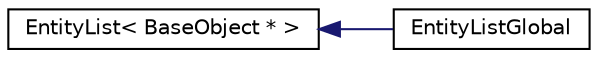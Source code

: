 digraph G
{
  edge [fontname="Helvetica",fontsize="10",labelfontname="Helvetica",labelfontsize="10"];
  node [fontname="Helvetica",fontsize="10",shape=record];
  rankdir="LR";
  Node1 [label="EntityList\< BaseObject * \>",height=0.2,width=0.4,color="black", fillcolor="white", style="filled",URL="$class_entity_list.html"];
  Node1 -> Node2 [dir="back",color="midnightblue",fontsize="10",style="solid",fontname="Helvetica"];
  Node2 [label="EntityListGlobal",height=0.2,width=0.4,color="black", fillcolor="white", style="filled",URL="$class_entity_list_global.html"];
}
